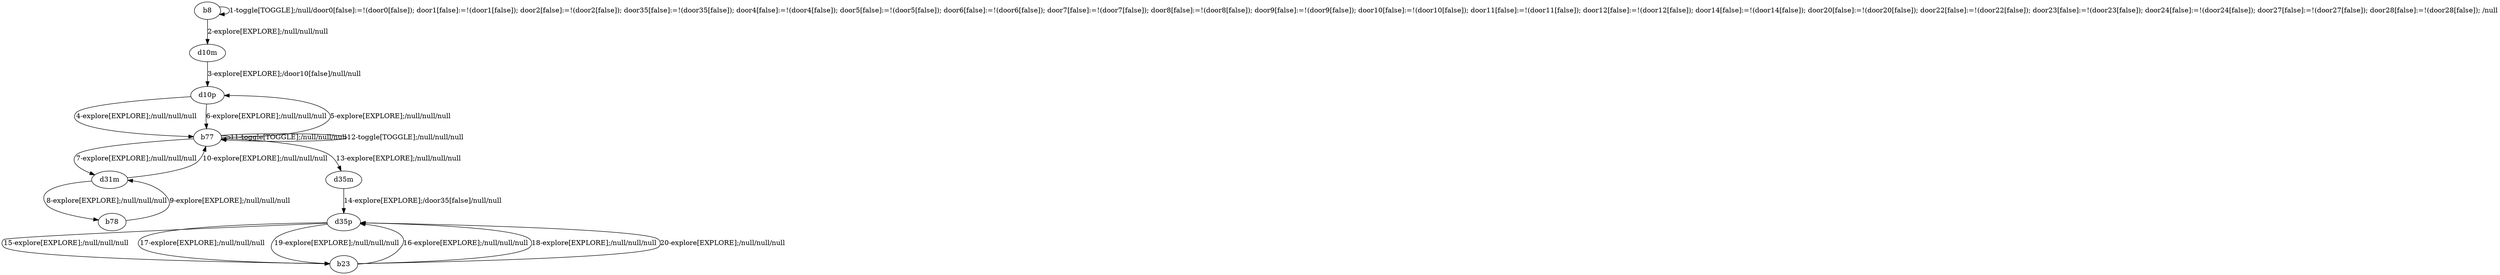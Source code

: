 # Total number of goals covered by this test: 2
# b23 --> d35p
# d35p --> b23

digraph g {
"b8" -> "b8" [label = "1-toggle[TOGGLE];/null/door0[false]:=!(door0[false]); door1[false]:=!(door1[false]); door2[false]:=!(door2[false]); door35[false]:=!(door35[false]); door4[false]:=!(door4[false]); door5[false]:=!(door5[false]); door6[false]:=!(door6[false]); door7[false]:=!(door7[false]); door8[false]:=!(door8[false]); door9[false]:=!(door9[false]); door10[false]:=!(door10[false]); door11[false]:=!(door11[false]); door12[false]:=!(door12[false]); door14[false]:=!(door14[false]); door20[false]:=!(door20[false]); door22[false]:=!(door22[false]); door23[false]:=!(door23[false]); door24[false]:=!(door24[false]); door27[false]:=!(door27[false]); door28[false]:=!(door28[false]); /null"];
"b8" -> "d10m" [label = "2-explore[EXPLORE];/null/null/null"];
"d10m" -> "d10p" [label = "3-explore[EXPLORE];/door10[false]/null/null"];
"d10p" -> "b77" [label = "4-explore[EXPLORE];/null/null/null"];
"b77" -> "d10p" [label = "5-explore[EXPLORE];/null/null/null"];
"d10p" -> "b77" [label = "6-explore[EXPLORE];/null/null/null"];
"b77" -> "d31m" [label = "7-explore[EXPLORE];/null/null/null"];
"d31m" -> "b78" [label = "8-explore[EXPLORE];/null/null/null"];
"b78" -> "d31m" [label = "9-explore[EXPLORE];/null/null/null"];
"d31m" -> "b77" [label = "10-explore[EXPLORE];/null/null/null"];
"b77" -> "b77" [label = "11-toggle[TOGGLE];/null/null/null"];
"b77" -> "b77" [label = "12-toggle[TOGGLE];/null/null/null"];
"b77" -> "d35m" [label = "13-explore[EXPLORE];/null/null/null"];
"d35m" -> "d35p" [label = "14-explore[EXPLORE];/door35[false]/null/null"];
"d35p" -> "b23" [label = "15-explore[EXPLORE];/null/null/null"];
"b23" -> "d35p" [label = "16-explore[EXPLORE];/null/null/null"];
"d35p" -> "b23" [label = "17-explore[EXPLORE];/null/null/null"];
"b23" -> "d35p" [label = "18-explore[EXPLORE];/null/null/null"];
"d35p" -> "b23" [label = "19-explore[EXPLORE];/null/null/null"];
"b23" -> "d35p" [label = "20-explore[EXPLORE];/null/null/null"];
}